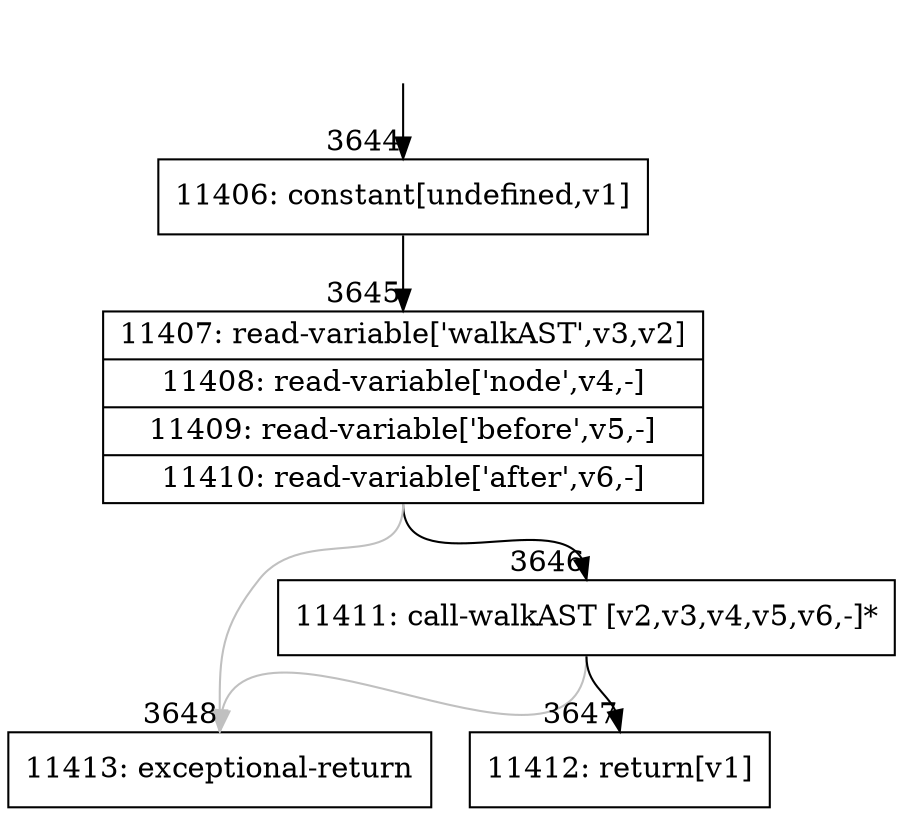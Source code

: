digraph {
rankdir="TD"
BB_entry210[shape=none,label=""];
BB_entry210 -> BB3644 [tailport=s, headport=n, headlabel="    3644"]
BB3644 [shape=record label="{11406: constant[undefined,v1]}" ] 
BB3644 -> BB3645 [tailport=s, headport=n, headlabel="      3645"]
BB3645 [shape=record label="{11407: read-variable['walkAST',v3,v2]|11408: read-variable['node',v4,-]|11409: read-variable['before',v5,-]|11410: read-variable['after',v6,-]}" ] 
BB3645 -> BB3646 [tailport=s, headport=n, headlabel="      3646"]
BB3645 -> BB3648 [tailport=s, headport=n, color=gray, headlabel="      3648"]
BB3646 [shape=record label="{11411: call-walkAST [v2,v3,v4,v5,v6,-]*}" ] 
BB3646 -> BB3647 [tailport=s, headport=n, headlabel="      3647"]
BB3646 -> BB3648 [tailport=s, headport=n, color=gray]
BB3647 [shape=record label="{11412: return[v1]}" ] 
BB3648 [shape=record label="{11413: exceptional-return}" ] 
//#$~ 3831
}
